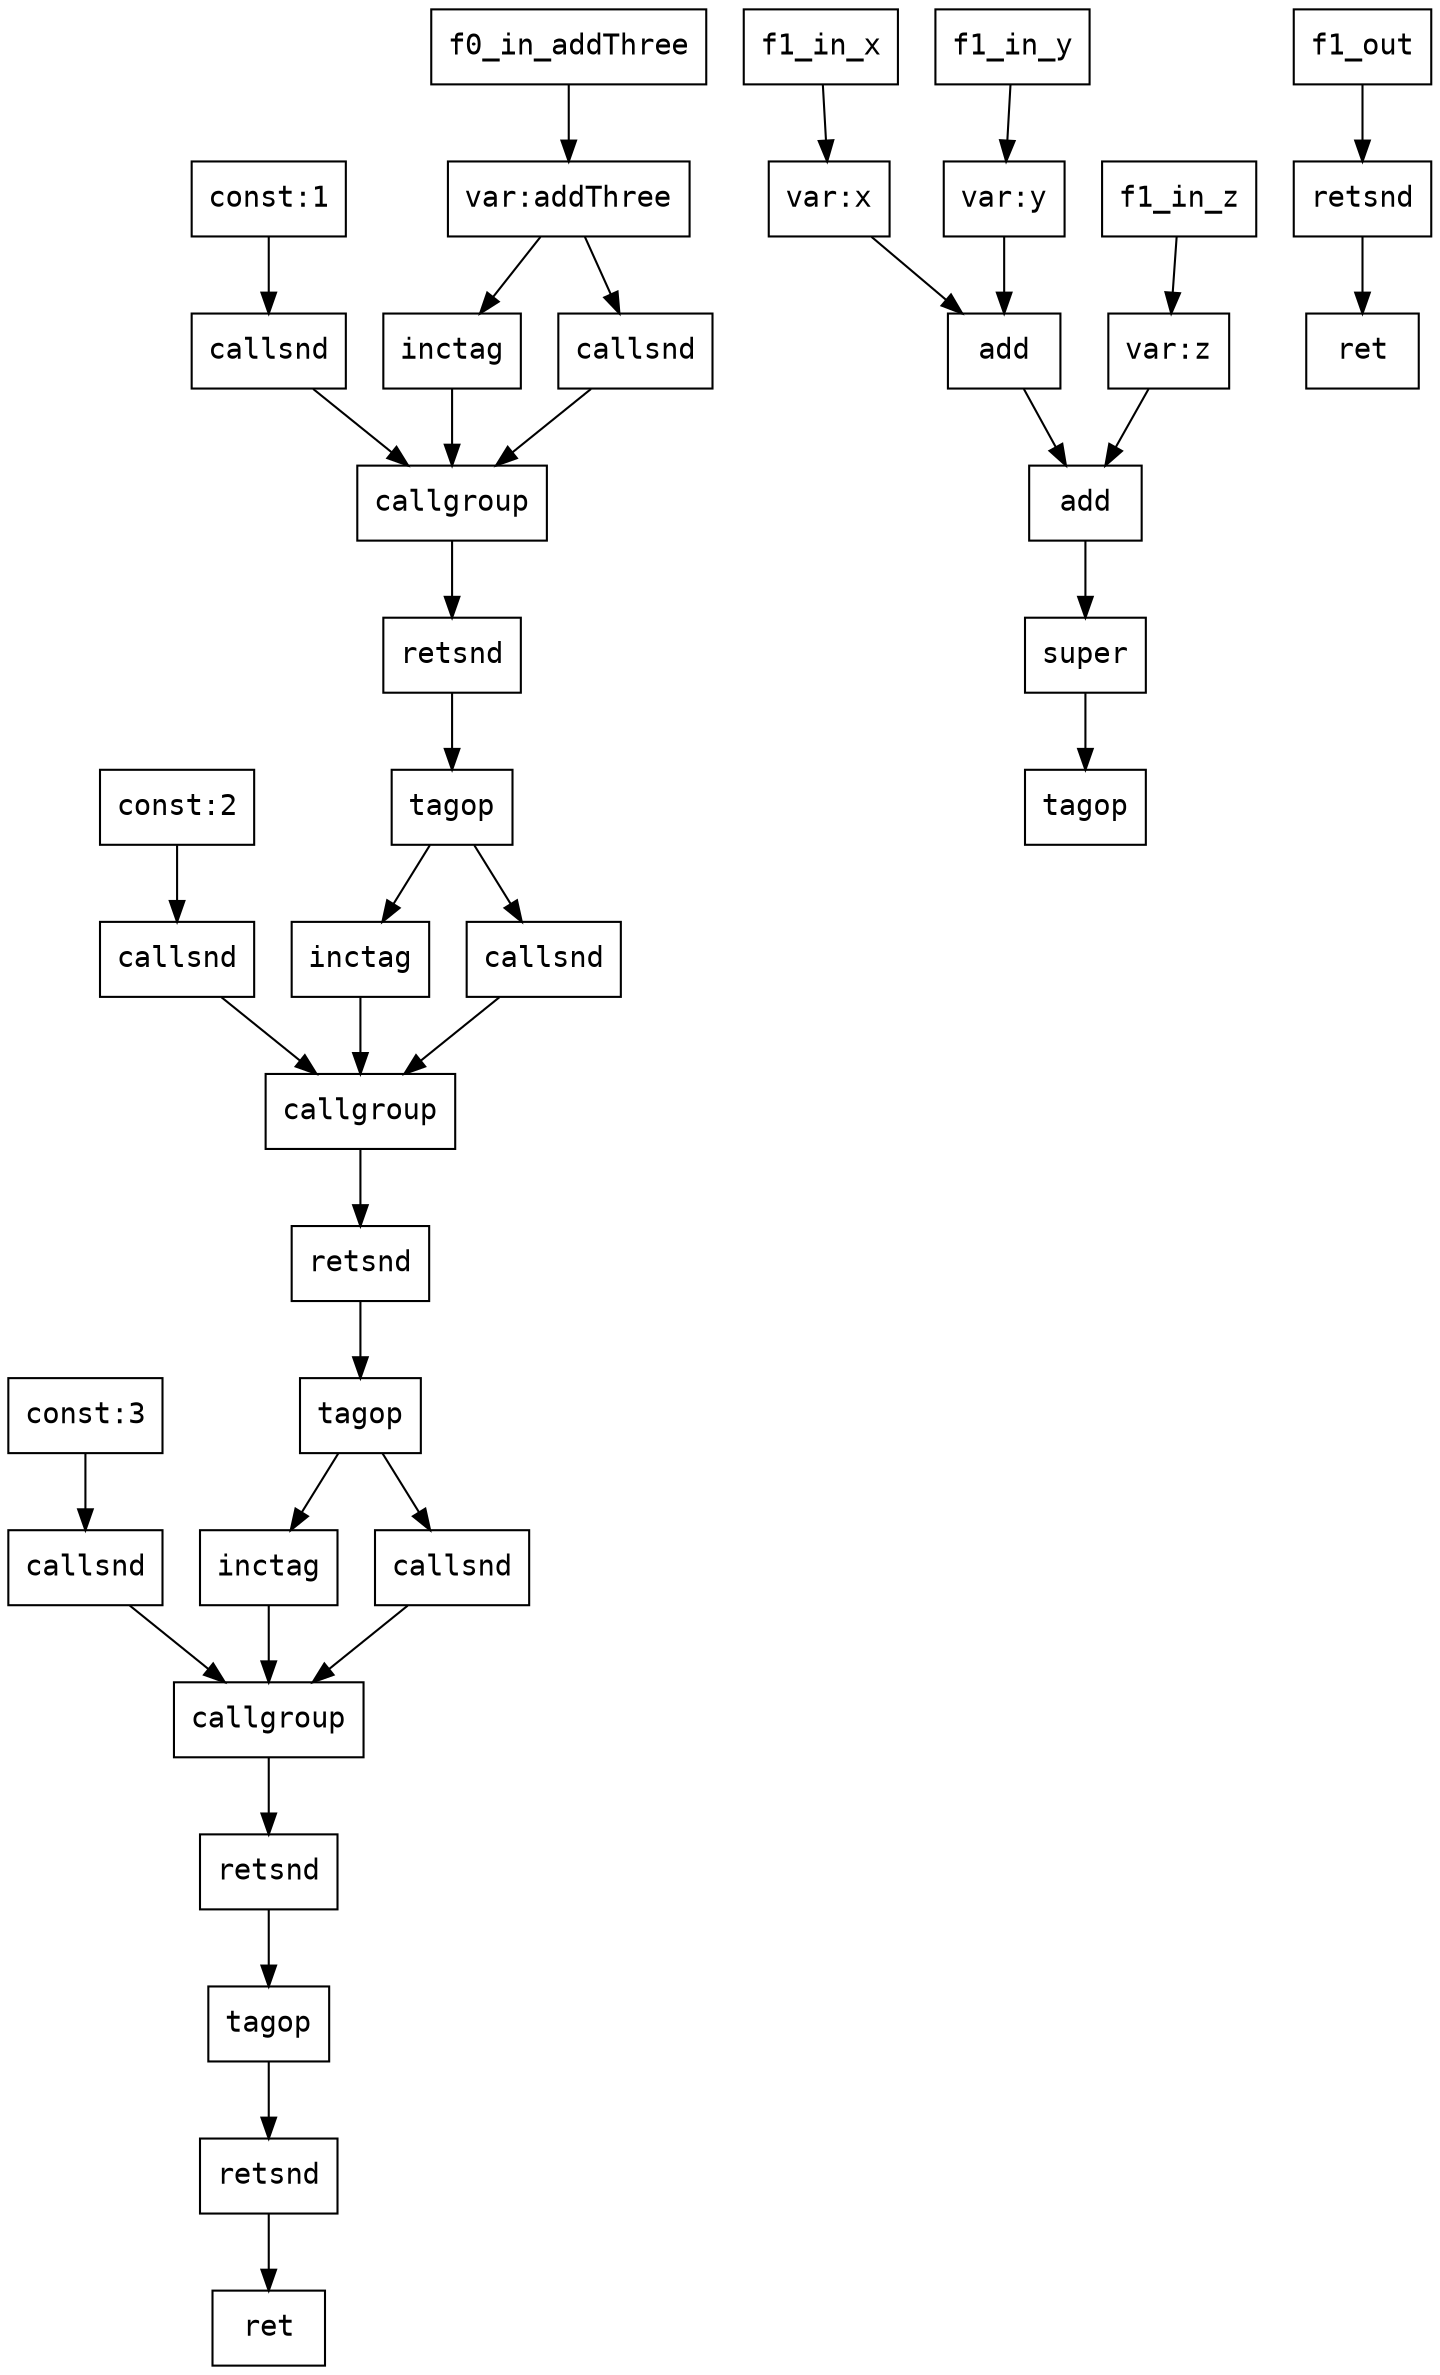 digraph Dataflow {
  node [shape=record, fontname="Courier"];
  "f0_f_f_f_out" [label="var:addThree"];
  "f0_in_addThree" -> "f0_f_f_f_out";
  "f0_f_f_x_out" [label="const:1"];
  "f0_f_f_inctag" [label="inctag"];
  "f0_f_f_f_out" -> "f0_f_f_inctag";
  "f0_f_f_cg" [label="callgroup"];
  "f0_f_f_inctag" -> "f0_f_f_cg";
  "f0_f_f_cg_snd_fun" [label="callsnd"];
  "f0_f_f_f_out" -> "f0_f_f_cg_snd_fun";
  "f0_f_f_cg_snd_fun" -> "f0_f_f_cg";
  "f0_f_f_cg_snd_arg" [label="callsnd"];
  "f0_f_f_x_out" -> "f0_f_f_cg_snd_arg";
  "f0_f_f_cg_snd_arg" -> "f0_f_f_cg";
  "f0_f_f_cg_retsnd" [label="retsnd"];
  "f0_f_f_cg" -> "f0_f_f_cg_retsnd";
  "f0_f_f_out" [label="tagop"];
  "f0_f_f_cg_retsnd" -> "f0_f_f_out";
  "f0_f_x_out" [label="const:2"];
  "f0_f_inctag" [label="inctag"];
  "f0_f_f_out" -> "f0_f_inctag";
  "f0_f_cg" [label="callgroup"];
  "f0_f_inctag" -> "f0_f_cg";
  "f0_f_cg_snd_fun" [label="callsnd"];
  "f0_f_f_out" -> "f0_f_cg_snd_fun";
  "f0_f_cg_snd_fun" -> "f0_f_cg";
  "f0_f_cg_snd_arg" [label="callsnd"];
  "f0_f_x_out" -> "f0_f_cg_snd_arg";
  "f0_f_cg_snd_arg" -> "f0_f_cg";
  "f0_f_cg_retsnd" [label="retsnd"];
  "f0_f_cg" -> "f0_f_cg_retsnd";
  "f0_f_out" [label="tagop"];
  "f0_f_cg_retsnd" -> "f0_f_out";
  "f0_x_out" [label="const:3"];
  "f0_inctag" [label="inctag"];
  "f0_f_out" -> "f0_inctag";
  "f0_cg" [label="callgroup"];
  "f0_inctag" -> "f0_cg";
  "f0_cg_snd_fun" [label="callsnd"];
  "f0_f_out" -> "f0_cg_snd_fun";
  "f0_cg_snd_fun" -> "f0_cg";
  "f0_cg_snd_arg" [label="callsnd"];
  "f0_x_out" -> "f0_cg_snd_arg";
  "f0_cg_snd_arg" -> "f0_cg";
  "f0_cg_retsnd" [label="retsnd"];
  "f0_cg" -> "f0_cg_retsnd";
  "f0_out" [label="tagop"];
  "f0_cg_retsnd" -> "f0_out";
  "f0_retsnd" [label="retsnd"];
  "f0_out" -> "f0_retsnd";
  "f0_ret" [label="ret"];
  "f0_retsnd" -> "f0_ret";
  f1 [label="super"];
  "f1_tagop" [label="tagop"];
  f1 -> "f1_tagop";
  "f1_body_l_l_out" [label="var:x"];
  "f1_in_x" -> "f1_body_l_l_out";
  "f1_body_l_r_out" [label="var:y"];
  "f1_in_y" -> "f1_body_l_r_out";
  "f1_body_l_out" [label="add"];
  "f1_body_l_l_out" -> "f1_body_l_out";
  "f1_body_l_r_out" -> "f1_body_l_out";
  "f1_body_r_out" [label="var:z"];
  "f1_in_z" -> "f1_body_r_out";
  "f1_body_out" [label="add"];
  "f1_body_l_out" -> "f1_body_out";
  "f1_body_r_out" -> "f1_body_out";
  "f1_body_out" -> f1;
  "f1_retsnd" [label="retsnd"];
  "f1_out" -> "f1_retsnd";
  "f1_ret" [label="ret"];
  "f1_retsnd" -> "f1_ret";
}
